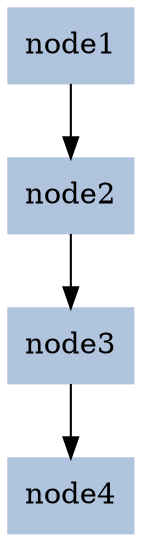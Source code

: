 digraph G {
node[shape=rectangle,style=filled,fillcolor=lightsteelblue,color=lightsteelblue]
bgcolor="transparent"
node1 -> node2 [color="#000000"];
node2 -> node3 [color="#000000"];
node3 -> node4 [color="#000000"];
}
